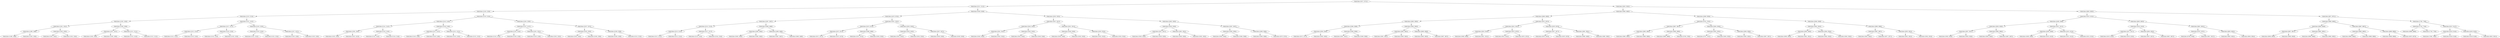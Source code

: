 digraph G{
1035962019 [label="Node{data=[3571, 3571]}"]
1035962019 -> 77961343
77961343 [label="Node{data=[2211, 2211]}"]
77961343 -> 1712240641
1712240641 [label="Node{data=[1529, 1529]}"]
1712240641 -> 364489470
364489470 [label="Node{data=[1513, 1513]}"]
364489470 -> 1416805492
1416805492 [label="Node{data=[1505, 1505]}"]
1416805492 -> 2084352229
2084352229 [label="Node{data=[1501, 1501]}"]
2084352229 -> 1877066195
1877066195 [label="Node{data=[1499, 1499]}"]
1877066195 -> 936867979
936867979 [label="Node{data=[1498, 1498]}"]
1877066195 -> 1988616985
1988616985 [label="Node{data=[1500, 1500]}"]
2084352229 -> 1873137332
1873137332 [label="Node{data=[1503, 1503]}"]
1873137332 -> 237725130
237725130 [label="Node{data=[1502, 1502]}"]
1873137332 -> 36980644
36980644 [label="Node{data=[1504, 1504]}"]
1416805492 -> 1273160656
1273160656 [label="Node{data=[1509, 1509]}"]
1273160656 -> 183714934
183714934 [label="Node{data=[1507, 1507]}"]
183714934 -> 1596159447
1596159447 [label="Node{data=[1506, 1506]}"]
183714934 -> 2131362032
2131362032 [label="Node{data=[1508, 1508]}"]
1273160656 -> 589988002
589988002 [label="Node{data=[1511, 1511]}"]
589988002 -> 862625861
862625861 [label="Node{data=[1510, 1510]}"]
589988002 -> 1998845490
1998845490 [label="Node{data=[1512, 1512]}"]
364489470 -> 1484879270
1484879270 [label="Node{data=[1521, 1521]}"]
1484879270 -> 802804100
802804100 [label="Node{data=[1517, 1517]}"]
802804100 -> 1230447794
1230447794 [label="Node{data=[1515, 1515]}"]
1230447794 -> 565041612
565041612 [label="Node{data=[1514, 1514]}"]
1230447794 -> 1918022682
1918022682 [label="Node{data=[1516, 1516]}"]
802804100 -> 325455397
325455397 [label="Node{data=[1519, 1519]}"]
325455397 -> 1675942479
1675942479 [label="Node{data=[1518, 1518]}"]
325455397 -> 751307846
751307846 [label="Node{data=[1520, 1520]}"]
1484879270 -> 1264426913
1264426913 [label="Node{data=[1525, 1525]}"]
1264426913 -> 1760143305
1760143305 [label="Node{data=[1523, 1523]}"]
1760143305 -> 765079097
765079097 [label="Node{data=[1522, 1522]}"]
1760143305 -> 1096592880
1096592880 [label="Node{data=[1524, 1524]}"]
1264426913 -> 1717273325
1717273325 [label="Node{data=[1527, 1527]}"]
1717273325 -> 1126807040
1126807040 [label="Node{data=[1526, 1526]}"]
1717273325 -> 1069458362
1069458362 [label="Node{data=[1528, 1528]}"]
1712240641 -> 464104080
464104080 [label="Node{data=[2153, 2153]}"]
464104080 -> 559882210
559882210 [label="Node{data=[2145, 2145]}"]
559882210 -> 793261183
793261183 [label="Node{data=[2141, 2141]}"]
793261183 -> 1705111903
1705111903 [label="Node{data=[1582, 1582]}"]
1705111903 -> 864696913
864696913 [label="Node{data=[1530, 1530]}"]
1705111903 -> 1794347981
1794347981 [label="Node{data=[1613, 1613]}"]
793261183 -> 83274016
83274016 [label="Node{data=[2143, 2143]}"]
83274016 -> 1849134056
1849134056 [label="Node{data=[2142, 2142]}"]
83274016 -> 202210509
202210509 [label="Node{data=[2144, 2144]}"]
559882210 -> 2048326522
2048326522 [label="Node{data=[2149, 2149]}"]
2048326522 -> 1259926193
1259926193 [label="Node{data=[2147, 2147]}"]
1259926193 -> 421681393
421681393 [label="Node{data=[2146, 2146]}"]
1259926193 -> 2116985868
2116985868 [label="Node{data=[2148, 2148]}"]
2048326522 -> 867065240
867065240 [label="Node{data=[2151, 2151]}"]
867065240 -> 1068481574
1068481574 [label="Node{data=[2150, 2150]}"]
867065240 -> 876711666
876711666 [label="Node{data=[2152, 2152]}"]
464104080 -> 1069826738
1069826738 [label="Node{data=[2203, 2203]}"]
1069826738 -> 2118617679
2118617679 [label="Node{data=[2157, 2157]}"]
2118617679 -> 1011566381
1011566381 [label="Node{data=[2155, 2155]}"]
1011566381 -> 71657544
71657544 [label="Node{data=[2154, 2154]}"]
1011566381 -> 420047776
420047776 [label="Node{data=[2156, 2156]}"]
2118617679 -> 1532927804
1532927804 [label="Node{data=[2201, 2201]}"]
1532927804 -> 1028315477
1028315477 [label="Node{data=[2158, 2158]}"]
1532927804 -> 308470172
308470172 [label="Node{data=[2202, 2202]}"]
1069826738 -> 1088736283
1088736283 [label="Node{data=[2207, 2207]}"]
1088736283 -> 1869356100
1869356100 [label="Node{data=[2205, 2205]}"]
1869356100 -> 67625101
67625101 [label="Node{data=[2204, 2204]}"]
1869356100 -> 32284560
32284560 [label="Node{data=[2206, 2206]}"]
1088736283 -> 1728974754
1728974754 [label="Node{data=[2209, 2209]}"]
1728974754 -> 1754247483
1754247483 [label="Node{data=[2208, 2208]}"]
1728974754 -> 1396127535
1396127535 [label="Node{data=[2210, 2210]}"]
77961343 -> 910303942
910303942 [label="Node{data=[3539, 3539]}"]
910303942 -> 556161203
556161203 [label="Node{data=[3470, 3470]}"]
556161203 -> 875897797
875897797 [label="Node{data=[2367, 2367]}"]
875897797 -> 1590817827
1590817827 [label="Node{data=[2215, 2215]}"]
1590817827 -> 2032314669
2032314669 [label="Node{data=[2213, 2213]}"]
2032314669 -> 1783793018
1783793018 [label="Node{data=[2212, 2212]}"]
2032314669 -> 2003089662
2003089662 [label="Node{data=[2214, 2214]}"]
1590817827 -> 642071261
642071261 [label="Node{data=[2217, 2217]}"]
642071261 -> 1245873401
1245873401 [label="Node{data=[2216, 2216]}"]
642071261 -> 876982686
876982686 [label="Node{data=[2244, 2244]}"]
875897797 -> 1714703520
1714703520 [label="Node{data=[3466, 3466]}"]
1714703520 -> 1764229481
1764229481 [label="Node{data=[3464, 3464]}"]
1764229481 -> 932394489
932394489 [label="Node{data=[3463, 3463]}"]
1764229481 -> 784579540
784579540 [label="Node{data=[3465, 3465]}"]
1714703520 -> 1784067040
1784067040 [label="Node{data=[3468, 3468]}"]
1784067040 -> 1138545802
1138545802 [label="Node{data=[3467, 3467]}"]
1784067040 -> 1833831925
1833831925 [label="Node{data=[3469, 3469]}"]
556161203 -> 1591740051
1591740051 [label="Node{data=[3531, 3531]}"]
1591740051 -> 32925468
32925468 [label="Node{data=[3474, 3474]}"]
32925468 -> 615226156
615226156 [label="Node{data=[3472, 3472]}"]
615226156 -> 966204393
966204393 [label="Node{data=[3471, 3471]}"]
615226156 -> 1738364630
1738364630 [label="Node{data=[3473, 3473]}"]
32925468 -> 1440809918
1440809918 [label="Node{data=[3496, 3496]}"]
1440809918 -> 770408661
770408661 [label="Node{data=[3475, 3475]}"]
1440809918 -> 740466386
740466386 [label="Node{data=[3530, 3530]}"]
1591740051 -> 553928294
553928294 [label="Node{data=[3535, 3535]}"]
553928294 -> 2091212043
2091212043 [label="Node{data=[3533, 3533]}"]
2091212043 -> 221874018
221874018 [label="Node{data=[3532, 3532]}"]
2091212043 -> 894782489
894782489 [label="Node{data=[3534, 3534]}"]
553928294 -> 920718243
920718243 [label="Node{data=[3537, 3537]}"]
920718243 -> 1618630001
1618630001 [label="Node{data=[3536, 3536]}"]
920718243 -> 557436043
557436043 [label="Node{data=[3538, 3538]}"]
910303942 -> 1049852209
1049852209 [label="Node{data=[3555, 3555]}"]
1049852209 -> 9552211
9552211 [label="Node{data=[3547, 3547]}"]
9552211 -> 854773229
854773229 [label="Node{data=[3543, 3543]}"]
854773229 -> 1564480172
1564480172 [label="Node{data=[3541, 3541]}"]
1564480172 -> 2017440452
2017440452 [label="Node{data=[3540, 3540]}"]
1564480172 -> 1982496713
1982496713 [label="Node{data=[3542, 3542]}"]
854773229 -> 1385388356
1385388356 [label="Node{data=[3545, 3545]}"]
1385388356 -> 253486280
253486280 [label="Node{data=[3544, 3544]}"]
1385388356 -> 171429501
171429501 [label="Node{data=[3546, 3546]}"]
9552211 -> 793128133
793128133 [label="Node{data=[3551, 3551]}"]
793128133 -> 1733761296
1733761296 [label="Node{data=[3549, 3549]}"]
1733761296 -> 926588054
926588054 [label="Node{data=[3548, 3548]}"]
1733761296 -> 63629354
63629354 [label="Node{data=[3550, 3550]}"]
793128133 -> 494193810
494193810 [label="Node{data=[3553, 3553]}"]
494193810 -> 1119148469
1119148469 [label="Node{data=[3552, 3552]}"]
494193810 -> 554251097
554251097 [label="Node{data=[3554, 3554]}"]
1049852209 -> 1976964330
1976964330 [label="Node{data=[3563, 3563]}"]
1976964330 -> 1325221534
1325221534 [label="Node{data=[3559, 3559]}"]
1325221534 -> 719345541
719345541 [label="Node{data=[3557, 3557]}"]
719345541 -> 1117465211
1117465211 [label="Node{data=[3556, 3556]}"]
719345541 -> 128915334
128915334 [label="Node{data=[3558, 3558]}"]
1325221534 -> 591554651
591554651 [label="Node{data=[3561, 3561]}"]
591554651 -> 196497353
196497353 [label="Node{data=[3560, 3560]}"]
591554651 -> 283468854
283468854 [label="Node{data=[3562, 3562]}"]
1976964330 -> 1871270539
1871270539 [label="Node{data=[3567, 3567]}"]
1871270539 -> 1606021009
1606021009 [label="Node{data=[3565, 3565]}"]
1606021009 -> 1716005800
1716005800 [label="Node{data=[3564, 3564]}"]
1606021009 -> 1572288387
1572288387 [label="Node{data=[3566, 3566]}"]
1871270539 -> 2022648756
2022648756 [label="Node{data=[3569, 3569]}"]
2022648756 -> 1759151699
1759151699 [label="Node{data=[3568, 3568]}"]
2022648756 -> 1340663179
1340663179 [label="Node{data=[3570, 3570]}"]
1035962019 -> 721934554
721934554 [label="Node{data=[3925, 3925]}"]
721934554 -> 718570629
718570629 [label="Node{data=[3683, 3683]}"]
718570629 -> 369129362
369129362 [label="Node{data=[3608, 3608]}"]
369129362 -> 508300388
508300388 [label="Node{data=[3600, 3600]}"]
508300388 -> 194565759
194565759 [label="Node{data=[3596, 3596]}"]
194565759 -> 98999077
98999077 [label="Node{data=[3594, 3594]}"]
98999077 -> 273662188
273662188 [label="Node{data=[3572, 3572]}"]
98999077 -> 1855898029
1855898029 [label="Node{data=[3595, 3595]}"]
194565759 -> 603511087
603511087 [label="Node{data=[3598, 3598]}"]
603511087 -> 318128582
318128582 [label="Node{data=[3597, 3597]}"]
603511087 -> 2094054356
2094054356 [label="Node{data=[3599, 3599]}"]
508300388 -> 1683725898
1683725898 [label="Node{data=[3604, 3604]}"]
1683725898 -> 17764943
17764943 [label="Node{data=[3602, 3602]}"]
17764943 -> 567774169
567774169 [label="Node{data=[3601, 3601]}"]
17764943 -> 1486916140
1486916140 [label="Node{data=[3603, 3603]}"]
1683725898 -> 1613887164
1613887164 [label="Node{data=[3606, 3606]}"]
1613887164 -> 425008543
425008543 [label="Node{data=[3605, 3605]}"]
1613887164 -> 79811631
79811631 [label="Node{data=[3607, 3607]}"]
369129362 -> 1491914609
1491914609 [label="Node{data=[3675, 3675]}"]
1491914609 -> 923223750
923223750 [label="Node{data=[3612, 3612]}"]
923223750 -> 101649500
101649500 [label="Node{data=[3610, 3610]}"]
101649500 -> 207994910
207994910 [label="Node{data=[3609, 3609]}"]
101649500 -> 843846052
843846052 [label="Node{data=[3611, 3611]}"]
923223750 -> 1072709725
1072709725 [label="Node{data=[3673, 3673]}"]
1072709725 -> 1105446419
1105446419 [label="Node{data=[3614, 3614]}"]
1072709725 -> 1671731969
1671731969 [label="Node{data=[3674, 3674]}"]
1491914609 -> 834103264
834103264 [label="Node{data=[3679, 3679]}"]
834103264 -> 217590563
217590563 [label="Node{data=[3677, 3677]}"]
217590563 -> 1400154097
1400154097 [label="Node{data=[3676, 3676]}"]
217590563 -> 340738573
340738573 [label="Node{data=[3678, 3678]}"]
834103264 -> 516796163
516796163 [label="Node{data=[3681, 3681]}"]
516796163 -> 1403076298
1403076298 [label="Node{data=[3680, 3680]}"]
516796163 -> 622608480
622608480 [label="Node{data=[3682, 3682]}"]
718570629 -> 1261253092
1261253092 [label="Node{data=[3838, 3838]}"]
1261253092 -> 954939957
954939957 [label="Node{data=[3761, 3761]}"]
954939957 -> 1650853004
1650853004 [label="Node{data=[3687, 3687]}"]
1650853004 -> 633227232
633227232 [label="Node{data=[3685, 3685]}"]
633227232 -> 121565346
121565346 [label="Node{data=[3684, 3684]}"]
633227232 -> 1717917922
1717917922 [label="Node{data=[3686, 3686]}"]
1650853004 -> 888500934
888500934 [label="Node{data=[3689, 3689]}"]
888500934 -> 1671668479
1671668479 [label="Node{data=[3688, 3688]}"]
888500934 -> 334034377
334034377 [label="Node{data=[3760, 3760]}"]
954939957 -> 1594232094
1594232094 [label="Node{data=[3834, 3834]}"]
1594232094 -> 1081751418
1081751418 [label="Node{data=[3832, 3832]}"]
1081751418 -> 1051771344
1051771344 [label="Node{data=[3787, 3787]}"]
1081751418 -> 1780624754
1780624754 [label="Node{data=[3833, 3833]}"]
1594232094 -> 94614485
94614485 [label="Node{data=[3836, 3836]}"]
94614485 -> 343115260
343115260 [label="Node{data=[3835, 3835]}"]
94614485 -> 754280675
754280675 [label="Node{data=[3837, 3837]}"]
1261253092 -> 1472694706
1472694706 [label="Node{data=[3846, 3846]}"]
1472694706 -> 1331869060
1331869060 [label="Node{data=[3842, 3842]}"]
1331869060 -> 1194755569
1194755569 [label="Node{data=[3840, 3840]}"]
1194755569 -> 1082347396
1082347396 [label="Node{data=[3839, 3839]}"]
1194755569 -> 736285759
736285759 [label="Node{data=[3841, 3841]}"]
1331869060 -> 1903598162
1903598162 [label="Node{data=[3844, 3844]}"]
1903598162 -> 43815040
43815040 [label="Node{data=[3843, 3843]}"]
1903598162 -> 1480130616
1480130616 [label="Node{data=[3845, 3845]}"]
1472694706 -> 1707566124
1707566124 [label="Node{data=[3899, 3899]}"]
1707566124 -> 539416268
539416268 [label="Node{data=[3867, 3867]}"]
539416268 -> 1188580056
1188580056 [label="Node{data=[3855, 3855]}"]
539416268 -> 1450228475
1450228475 [label="Node{data=[3877, 3877]}"]
1707566124 -> 138953245
138953245 [label="Node{data=[3923, 3923]}"]
138953245 -> 508454254
508454254 [label="Node{data=[3922, 3922]}"]
138953245 -> 440693493
440693493 [label="Node{data=[3924, 3924]}"]
721934554 -> 1236317220
1236317220 [label="Node{data=[6855, 6855]}"]
1236317220 -> 60968869
60968869 [label="Node{data=[4315, 4315]}"]
60968869 -> 1848262570
1848262570 [label="Node{data=[4306, 4306]}"]
1848262570 -> 1472211776
1472211776 [label="Node{data=[3929, 3929]}"]
1472211776 -> 454931464
454931464 [label="Node{data=[3927, 3927]}"]
454931464 -> 181604265
181604265 [label="Node{data=[3926, 3926]}"]
454931464 -> 901494326
901494326 [label="Node{data=[3928, 3928]}"]
1472211776 -> 1677136362
1677136362 [label="Node{data=[3964, 3964]}"]
1677136362 -> 364663912
364663912 [label="Node{data=[3930, 3930]}"]
1677136362 -> 125873969
125873969 [label="Node{data=[4067, 4067]}"]
1848262570 -> 1877124081
1877124081 [label="Node{data=[4311, 4311]}"]
1877124081 -> 876713894
876713894 [label="Node{data=[4309, 4309]}"]
876713894 -> 1126795858
1126795858 [label="Node{data=[4308, 4308]}"]
876713894 -> 1104301089
1104301089 [label="Node{data=[4310, 4310]}"]
1877124081 -> 995459777
995459777 [label="Node{data=[4313, 4313]}"]
995459777 -> 51498666
51498666 [label="Node{data=[4312, 4312]}"]
995459777 -> 216379264
216379264 [label="Node{data=[4314, 4314]}"]
60968869 -> 1594182009
1594182009 [label="Node{data=[6633, 6633]}"]
1594182009 -> 1213307858
1213307858 [label="Node{data=[4319, 4319]}"]
1213307858 -> 1169717484
1169717484 [label="Node{data=[4317, 4317]}"]
1169717484 -> 1686128244
1686128244 [label="Node{data=[4316, 4316]}"]
1169717484 -> 289117468
289117468 [label="Node{data=[4318, 4318]}"]
1213307858 -> 1441797090
1441797090 [label="Node{data=[6592, 6592]}"]
1441797090 -> 1393131176
1393131176 [label="Node{data=[6557, 6557]}"]
1441797090 -> 895234395
895234395 [label="Node{data=[6627, 6627]}"]
1594182009 -> 2013450649
2013450649 [label="Node{data=[6851, 6851]}"]
2013450649 -> 767074936
767074936 [label="Node{data=[6797, 6797]}"]
767074936 -> 903636313
903636313 [label="Node{data=[6789, 6789]}"]
767074936 -> 1641958480
1641958480 [label="Node{data=[6817, 6817]}"]
2013450649 -> 264165355
264165355 [label="Node{data=[6853, 6853]}"]
264165355 -> 1744637702
1744637702 [label="Node{data=[6852, 6852]}"]
264165355 -> 828200973
828200973 [label="Node{data=[6854, 6854]}"]
1236317220 -> 577908410
577908410 [label="Node{data=[6871, 6871]}"]
577908410 -> 1527428240
1527428240 [label="Node{data=[6863, 6863]}"]
1527428240 -> 1409291720
1409291720 [label="Node{data=[6859, 6859]}"]
1409291720 -> 256291445
256291445 [label="Node{data=[6857, 6857]}"]
256291445 -> 1014127321
1014127321 [label="Node{data=[6856, 6856]}"]
256291445 -> 844290035
844290035 [label="Node{data=[6858, 6858]}"]
1409291720 -> 1722296868
1722296868 [label="Node{data=[6861, 6861]}"]
1722296868 -> 1556605342
1556605342 [label="Node{data=[6860, 6860]}"]
1722296868 -> 1917699149
1917699149 [label="Node{data=[6862, 6862]}"]
1527428240 -> 1443133624
1443133624 [label="Node{data=[6867, 6867]}"]
1443133624 -> 1910145366
1910145366 [label="Node{data=[6865, 6865]}"]
1910145366 -> 313662954
313662954 [label="Node{data=[6864, 6864]}"]
1910145366 -> 239193181
239193181 [label="Node{data=[6866, 6866]}"]
1443133624 -> 2079700117
2079700117 [label="Node{data=[6869, 6869]}"]
2079700117 -> 1585470092
1585470092 [label="Node{data=[6868, 6868]}"]
2079700117 -> 1558139387
1558139387 [label="Node{data=[6870, 6870]}"]
577908410 -> 1560038681
1560038681 [label="Node{data=[7790, 7790]}"]
1560038681 -> 175840015
175840015 [label="Node{data=[7744, 7744]}"]
175840015 -> 1458795766
1458795766 [label="Node{data=[6888, 6888]}"]
175840015 -> 1887811418
1887811418 [label="Node{data=[7759, 7759]}"]
1560038681 -> 1311750358
1311750358 [label="Node{data=[8147, 8147]}"]
1311750358 -> 475947391
475947391 [label="Node{data=[8145, 8145]}"]
475947391 -> 1363669702
1363669702 [label="Node{data=[7963, 7963]}"]
475947391 -> 212181203
212181203 [label="Node{data=[8146, 8146]}"]
1311750358 -> 1073696921
1073696921 [label="Node{data=[8193, 8193]}"]
1073696921 -> 1346739072
1346739072 [label="Node{data=[8148, 8148]}"]
1073696921 -> 1056608908
1056608908 [label="Node{data=[9912, 9912]}"]
}